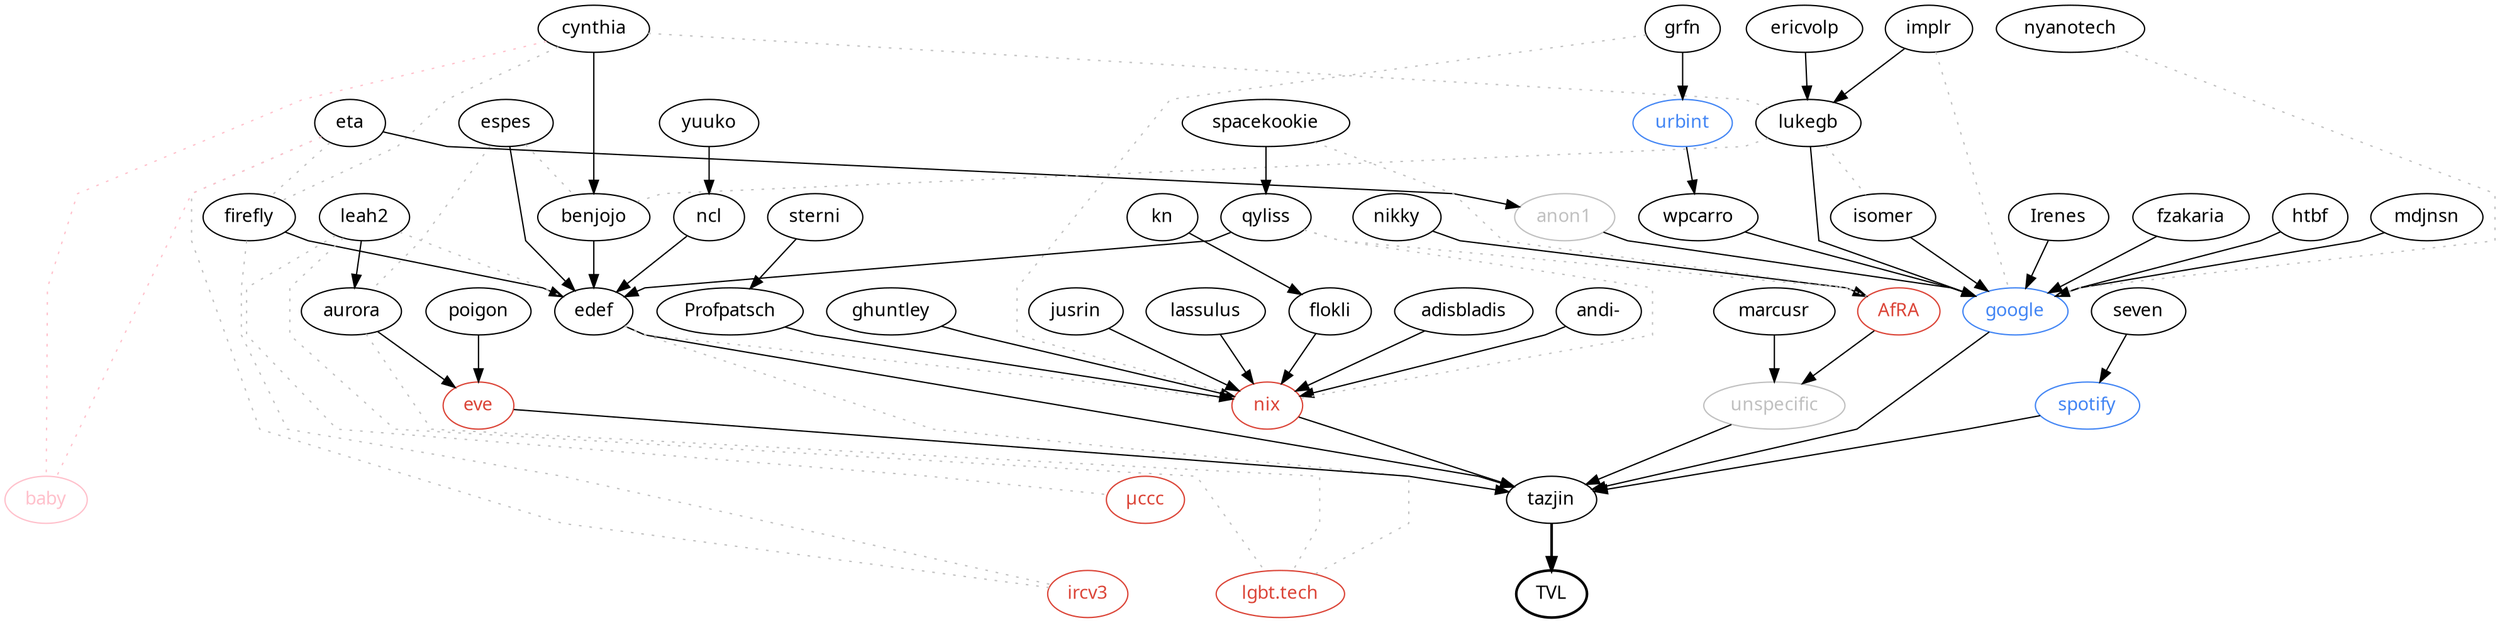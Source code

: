 digraph tvl {
  node [fontname = "JetBrains Mono"];
  overlap = false;
  splines = polyline;

  TVL [style="bold" href="http://tvl.fyi"];
  tazjin -> TVL [style="bold"];

  // people
  subgraph {
    Irenes [href="https://www.pluralpride.com/"];
    adisbladis [href="http://nixos.expert/"];
    andi [label="andi-" href="https://andreas.rammhold.de/"];
    anon1 [color="grey" fontcolor="grey"];
    aurora [href="https://nonegenderleftfox.aventine.se/"];
    benjojo [href="https://benjojo.co.uk/"];
    cynthia [href="https://cynthia.re/"];
    edef [href="https://edef.eu/files/edef.hs"];
    ericvolp [href="https://ericv.me"];
    espes;
    eta [href="https://theta.eu.org/"];
    firefly [href="http://firefly.nu/"];
    flokli [href="https://flokli.de/"];
    fzakaria [href="https://fzakaria.com/"];
    ghuntley [href="https://ghuntley.com/"];
    grfn [href="http://gws.fyi"];
    htbf [href="https://htbf.dev/"];
    implr [href="https://twitter.com/implring"];
    isomer [href="https://www.lorier.net/"];
    jusrin [href="https://jusrin.dev/"];
    kn;
    lassulus;
    leah2 [href="https://leahneukirchen.org/"];
    lukegb [href="https://lukegb.com/"];
    marcusr [href="http://marcus.nordaaker.com/"];
    mdjnsn;
    ncl;
    nikky [href="http://nikky.moe/"];
    nyanotech [href="https://twitter.com/nyanotech"];
    poigon;
    Profpatsch [href="http://profpatsch.de/"];
    qyliss [href="https://alyssa.is"];
    seven [href="https://open.spotify.com/user/so7"];
    spacekookie [href="https://spacekookie.de/"];
    sterni [href="https://sterni.lv/"];
    tazjin [href="https://tazj.in/"];
    wpcarro [href="https://wpcarro.dev/"];
    yuuko;
  }

  // companies (blue)
  subgraph {
    node [color="#4285f4" fontcolor="#4285f4"];
    spotify [href="https://www.spotify.com/"];
    google [href="https://www.google.com/"];
    urbint [href="https://www.urbint.com/"];
  }

  // communities? (red)
  subgraph {
    node [color="#db4437" fontcolor="#db4437"];
    eve [href="https://www.eveonline.com/"];
    nix [href="https://nixos.org/nix/"];
    ircv3 [href="https://ircv3.net/"];
    lgbtslack [label="lgbt.tech" href="https://lgbtq.technology/"];
    muccc [label="µccc" href="https://muc.ccc.de/"];
    afra [label="AfRA" href="https://afra-berlin.de/"];
  }

  // special
  subgraph {
    baby [color="pink" fontcolor="pink" href="https://cynthia.re/s/baby"];
    unspecific [color="grey" fontcolor="grey"];
  }

  // primary edges (how did they end up in TVL?)
  subgraph {
    // Direct edges
    nix -> tazjin;
    spotify -> tazjin;
    google -> tazjin;
    eve -> tazjin;
    unspecific -> tazjin;
    edef -> tazjin;

    // via nix
    adisbladis -> nix;
    jusrin -> nix;
    ghuntley -> nix;
    flokli -> nix;
    andi -> nix;
    Profpatsch -> nix;
    lassulus -> nix;

    // via edef
    benjojo -> edef;
    espes -> edef;
    firefly -> edef;
    leah2 -> aurora;
    ncl -> edef;
    qyliss -> edef;

    // via spotify
    seven -> spotify;

    // via google
    htbf -> google;
    Irenes -> google;
    isomer -> google;
    lukegb -> google;
    wpcarro -> google;
    fzakaria -> google;
    mdjnsn -> google;

    // via urbint
    grfn -> urbint;

    // random primary
    urbint -> wpcarro;
    anon1 -> google;
    aurora -> eve;
    cynthia -> benjojo;
    eta -> anon1;
    ericvolp -> lukegb;
    marcusr -> unspecific;
    poigon -> eve;
    implr -> lukegb;
    afra -> unspecific;
    nikky -> afra;
    spacekookie -> qyliss;
    kn -> flokli;
    sterni -> Profpatsch;
    yuuko -> ncl;
  }

  // secondary edges (how are they connected otherwise?)
  subgraph {
    edge [weight=0 style="dotted" color="grey" arrowhead="none"];

    // lgbt slack
    aurora -> lgbtslack;
    leah2 -> lgbtslack;
    edef -> lgbtslack;

    // ircv3
    eta -> ircv3;
    firefly -> ircv3;

    // µccc
    leah2 -> muccc;

    // random
    leah2 -> edef;
    lukegb -> isomer;
    eta -> firefly;
    cynthia -> firefly;
    cynthia -> lukegb;
    implr -> google;
    nyanotech -> google;
    lukegb -> benjojo;
    espes -> benjojo;
    espes -> aurora;
    qyliss -> nix;
    grfn -> nix;
    edef -> nix;
    spacekookie -> afra;
    qyliss -> afra;
  }

  // baby
  subgraph {
    edge [weight=0 style="dotted" color="pink" arrowhead="none"];
    cynthia -> baby;
    eta -> baby;
  }
}
